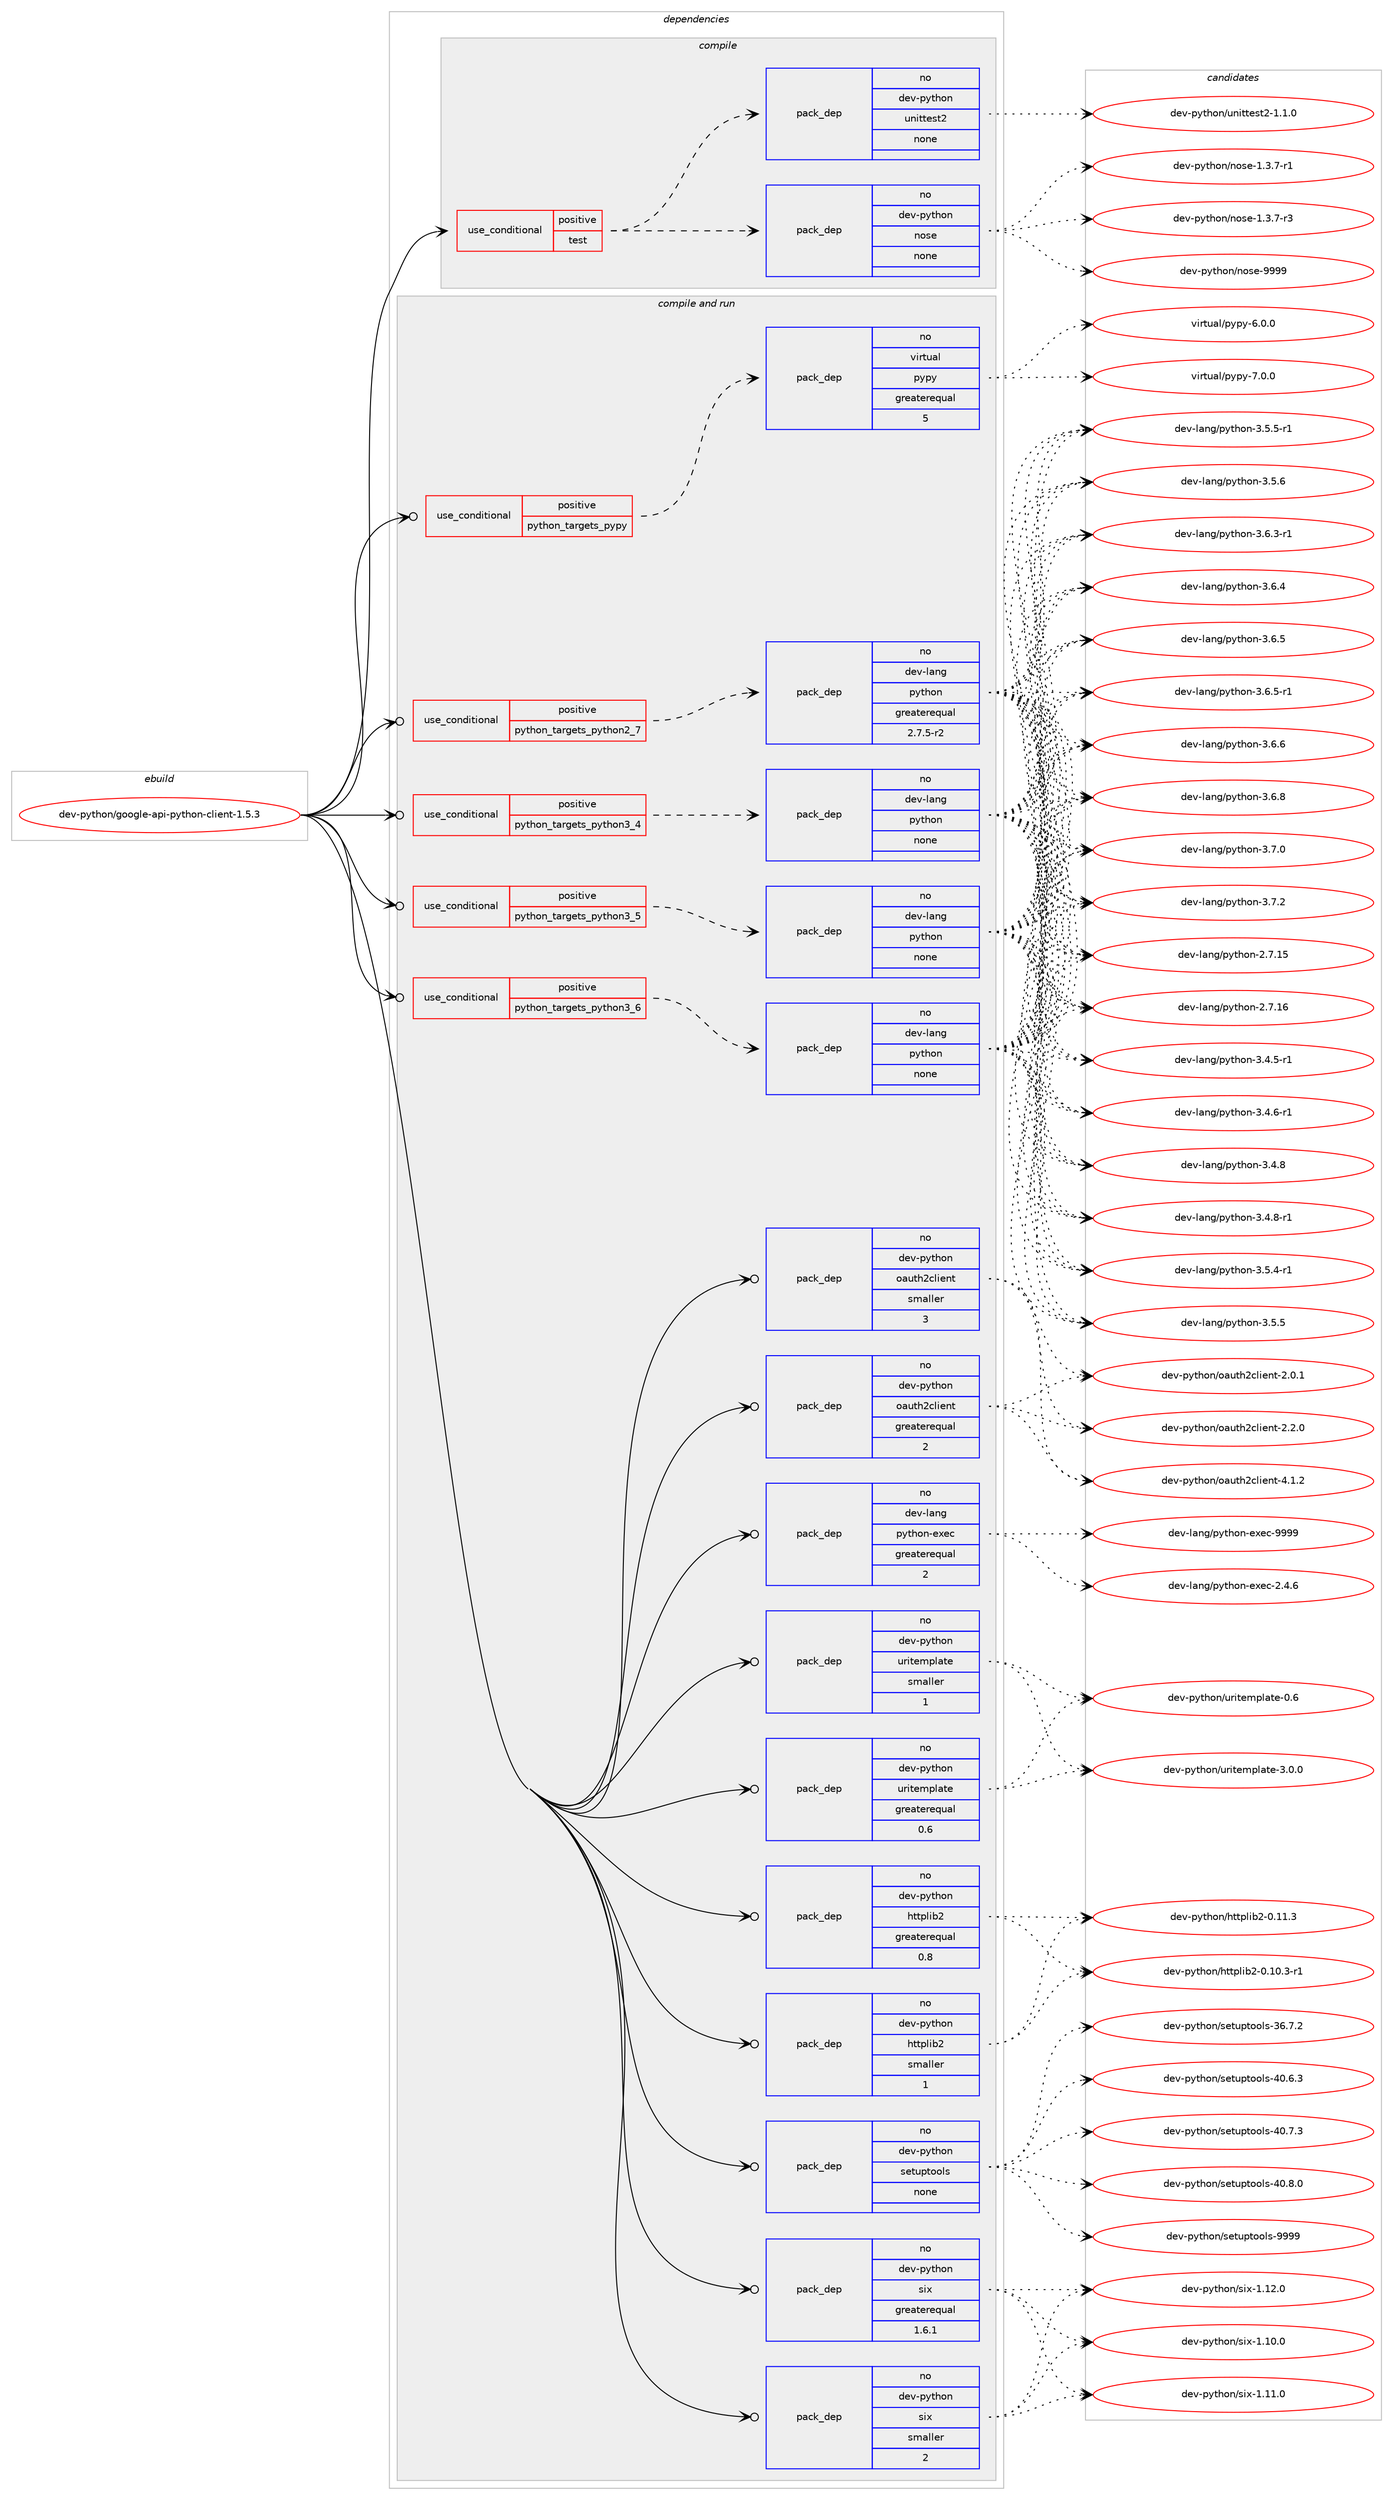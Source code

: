 digraph prolog {

# *************
# Graph options
# *************

newrank=true;
concentrate=true;
compound=true;
graph [rankdir=LR,fontname=Helvetica,fontsize=10,ranksep=1.5];#, ranksep=2.5, nodesep=0.2];
edge  [arrowhead=vee];
node  [fontname=Helvetica,fontsize=10];

# **********
# The ebuild
# **********

subgraph cluster_leftcol {
color=gray;
rank=same;
label=<<i>ebuild</i>>;
id [label="dev-python/google-api-python-client-1.5.3", color=red, width=4, href="../dev-python/google-api-python-client-1.5.3.svg"];
}

# ****************
# The dependencies
# ****************

subgraph cluster_midcol {
color=gray;
label=<<i>dependencies</i>>;
subgraph cluster_compile {
fillcolor="#eeeeee";
style=filled;
label=<<i>compile</i>>;
subgraph cond375052 {
dependency1411587 [label=<<TABLE BORDER="0" CELLBORDER="1" CELLSPACING="0" CELLPADDING="4"><TR><TD ROWSPAN="3" CELLPADDING="10">use_conditional</TD></TR><TR><TD>positive</TD></TR><TR><TD>test</TD></TR></TABLE>>, shape=none, color=red];
subgraph pack1013269 {
dependency1411588 [label=<<TABLE BORDER="0" CELLBORDER="1" CELLSPACING="0" CELLPADDING="4" WIDTH="220"><TR><TD ROWSPAN="6" CELLPADDING="30">pack_dep</TD></TR><TR><TD WIDTH="110">no</TD></TR><TR><TD>dev-python</TD></TR><TR><TD>nose</TD></TR><TR><TD>none</TD></TR><TR><TD></TD></TR></TABLE>>, shape=none, color=blue];
}
dependency1411587:e -> dependency1411588:w [weight=20,style="dashed",arrowhead="vee"];
subgraph pack1013270 {
dependency1411589 [label=<<TABLE BORDER="0" CELLBORDER="1" CELLSPACING="0" CELLPADDING="4" WIDTH="220"><TR><TD ROWSPAN="6" CELLPADDING="30">pack_dep</TD></TR><TR><TD WIDTH="110">no</TD></TR><TR><TD>dev-python</TD></TR><TR><TD>unittest2</TD></TR><TR><TD>none</TD></TR><TR><TD></TD></TR></TABLE>>, shape=none, color=blue];
}
dependency1411587:e -> dependency1411589:w [weight=20,style="dashed",arrowhead="vee"];
}
id:e -> dependency1411587:w [weight=20,style="solid",arrowhead="vee"];
}
subgraph cluster_compileandrun {
fillcolor="#eeeeee";
style=filled;
label=<<i>compile and run</i>>;
subgraph cond375053 {
dependency1411590 [label=<<TABLE BORDER="0" CELLBORDER="1" CELLSPACING="0" CELLPADDING="4"><TR><TD ROWSPAN="3" CELLPADDING="10">use_conditional</TD></TR><TR><TD>positive</TD></TR><TR><TD>python_targets_pypy</TD></TR></TABLE>>, shape=none, color=red];
subgraph pack1013271 {
dependency1411591 [label=<<TABLE BORDER="0" CELLBORDER="1" CELLSPACING="0" CELLPADDING="4" WIDTH="220"><TR><TD ROWSPAN="6" CELLPADDING="30">pack_dep</TD></TR><TR><TD WIDTH="110">no</TD></TR><TR><TD>virtual</TD></TR><TR><TD>pypy</TD></TR><TR><TD>greaterequal</TD></TR><TR><TD>5</TD></TR></TABLE>>, shape=none, color=blue];
}
dependency1411590:e -> dependency1411591:w [weight=20,style="dashed",arrowhead="vee"];
}
id:e -> dependency1411590:w [weight=20,style="solid",arrowhead="odotvee"];
subgraph cond375054 {
dependency1411592 [label=<<TABLE BORDER="0" CELLBORDER="1" CELLSPACING="0" CELLPADDING="4"><TR><TD ROWSPAN="3" CELLPADDING="10">use_conditional</TD></TR><TR><TD>positive</TD></TR><TR><TD>python_targets_python2_7</TD></TR></TABLE>>, shape=none, color=red];
subgraph pack1013272 {
dependency1411593 [label=<<TABLE BORDER="0" CELLBORDER="1" CELLSPACING="0" CELLPADDING="4" WIDTH="220"><TR><TD ROWSPAN="6" CELLPADDING="30">pack_dep</TD></TR><TR><TD WIDTH="110">no</TD></TR><TR><TD>dev-lang</TD></TR><TR><TD>python</TD></TR><TR><TD>greaterequal</TD></TR><TR><TD>2.7.5-r2</TD></TR></TABLE>>, shape=none, color=blue];
}
dependency1411592:e -> dependency1411593:w [weight=20,style="dashed",arrowhead="vee"];
}
id:e -> dependency1411592:w [weight=20,style="solid",arrowhead="odotvee"];
subgraph cond375055 {
dependency1411594 [label=<<TABLE BORDER="0" CELLBORDER="1" CELLSPACING="0" CELLPADDING="4"><TR><TD ROWSPAN="3" CELLPADDING="10">use_conditional</TD></TR><TR><TD>positive</TD></TR><TR><TD>python_targets_python3_4</TD></TR></TABLE>>, shape=none, color=red];
subgraph pack1013273 {
dependency1411595 [label=<<TABLE BORDER="0" CELLBORDER="1" CELLSPACING="0" CELLPADDING="4" WIDTH="220"><TR><TD ROWSPAN="6" CELLPADDING="30">pack_dep</TD></TR><TR><TD WIDTH="110">no</TD></TR><TR><TD>dev-lang</TD></TR><TR><TD>python</TD></TR><TR><TD>none</TD></TR><TR><TD></TD></TR></TABLE>>, shape=none, color=blue];
}
dependency1411594:e -> dependency1411595:w [weight=20,style="dashed",arrowhead="vee"];
}
id:e -> dependency1411594:w [weight=20,style="solid",arrowhead="odotvee"];
subgraph cond375056 {
dependency1411596 [label=<<TABLE BORDER="0" CELLBORDER="1" CELLSPACING="0" CELLPADDING="4"><TR><TD ROWSPAN="3" CELLPADDING="10">use_conditional</TD></TR><TR><TD>positive</TD></TR><TR><TD>python_targets_python3_5</TD></TR></TABLE>>, shape=none, color=red];
subgraph pack1013274 {
dependency1411597 [label=<<TABLE BORDER="0" CELLBORDER="1" CELLSPACING="0" CELLPADDING="4" WIDTH="220"><TR><TD ROWSPAN="6" CELLPADDING="30">pack_dep</TD></TR><TR><TD WIDTH="110">no</TD></TR><TR><TD>dev-lang</TD></TR><TR><TD>python</TD></TR><TR><TD>none</TD></TR><TR><TD></TD></TR></TABLE>>, shape=none, color=blue];
}
dependency1411596:e -> dependency1411597:w [weight=20,style="dashed",arrowhead="vee"];
}
id:e -> dependency1411596:w [weight=20,style="solid",arrowhead="odotvee"];
subgraph cond375057 {
dependency1411598 [label=<<TABLE BORDER="0" CELLBORDER="1" CELLSPACING="0" CELLPADDING="4"><TR><TD ROWSPAN="3" CELLPADDING="10">use_conditional</TD></TR><TR><TD>positive</TD></TR><TR><TD>python_targets_python3_6</TD></TR></TABLE>>, shape=none, color=red];
subgraph pack1013275 {
dependency1411599 [label=<<TABLE BORDER="0" CELLBORDER="1" CELLSPACING="0" CELLPADDING="4" WIDTH="220"><TR><TD ROWSPAN="6" CELLPADDING="30">pack_dep</TD></TR><TR><TD WIDTH="110">no</TD></TR><TR><TD>dev-lang</TD></TR><TR><TD>python</TD></TR><TR><TD>none</TD></TR><TR><TD></TD></TR></TABLE>>, shape=none, color=blue];
}
dependency1411598:e -> dependency1411599:w [weight=20,style="dashed",arrowhead="vee"];
}
id:e -> dependency1411598:w [weight=20,style="solid",arrowhead="odotvee"];
subgraph pack1013276 {
dependency1411600 [label=<<TABLE BORDER="0" CELLBORDER="1" CELLSPACING="0" CELLPADDING="4" WIDTH="220"><TR><TD ROWSPAN="6" CELLPADDING="30">pack_dep</TD></TR><TR><TD WIDTH="110">no</TD></TR><TR><TD>dev-lang</TD></TR><TR><TD>python-exec</TD></TR><TR><TD>greaterequal</TD></TR><TR><TD>2</TD></TR></TABLE>>, shape=none, color=blue];
}
id:e -> dependency1411600:w [weight=20,style="solid",arrowhead="odotvee"];
subgraph pack1013277 {
dependency1411601 [label=<<TABLE BORDER="0" CELLBORDER="1" CELLSPACING="0" CELLPADDING="4" WIDTH="220"><TR><TD ROWSPAN="6" CELLPADDING="30">pack_dep</TD></TR><TR><TD WIDTH="110">no</TD></TR><TR><TD>dev-python</TD></TR><TR><TD>httplib2</TD></TR><TR><TD>greaterequal</TD></TR><TR><TD>0.8</TD></TR></TABLE>>, shape=none, color=blue];
}
id:e -> dependency1411601:w [weight=20,style="solid",arrowhead="odotvee"];
subgraph pack1013278 {
dependency1411602 [label=<<TABLE BORDER="0" CELLBORDER="1" CELLSPACING="0" CELLPADDING="4" WIDTH="220"><TR><TD ROWSPAN="6" CELLPADDING="30">pack_dep</TD></TR><TR><TD WIDTH="110">no</TD></TR><TR><TD>dev-python</TD></TR><TR><TD>httplib2</TD></TR><TR><TD>smaller</TD></TR><TR><TD>1</TD></TR></TABLE>>, shape=none, color=blue];
}
id:e -> dependency1411602:w [weight=20,style="solid",arrowhead="odotvee"];
subgraph pack1013279 {
dependency1411603 [label=<<TABLE BORDER="0" CELLBORDER="1" CELLSPACING="0" CELLPADDING="4" WIDTH="220"><TR><TD ROWSPAN="6" CELLPADDING="30">pack_dep</TD></TR><TR><TD WIDTH="110">no</TD></TR><TR><TD>dev-python</TD></TR><TR><TD>oauth2client</TD></TR><TR><TD>greaterequal</TD></TR><TR><TD>2</TD></TR></TABLE>>, shape=none, color=blue];
}
id:e -> dependency1411603:w [weight=20,style="solid",arrowhead="odotvee"];
subgraph pack1013280 {
dependency1411604 [label=<<TABLE BORDER="0" CELLBORDER="1" CELLSPACING="0" CELLPADDING="4" WIDTH="220"><TR><TD ROWSPAN="6" CELLPADDING="30">pack_dep</TD></TR><TR><TD WIDTH="110">no</TD></TR><TR><TD>dev-python</TD></TR><TR><TD>oauth2client</TD></TR><TR><TD>smaller</TD></TR><TR><TD>3</TD></TR></TABLE>>, shape=none, color=blue];
}
id:e -> dependency1411604:w [weight=20,style="solid",arrowhead="odotvee"];
subgraph pack1013281 {
dependency1411605 [label=<<TABLE BORDER="0" CELLBORDER="1" CELLSPACING="0" CELLPADDING="4" WIDTH="220"><TR><TD ROWSPAN="6" CELLPADDING="30">pack_dep</TD></TR><TR><TD WIDTH="110">no</TD></TR><TR><TD>dev-python</TD></TR><TR><TD>setuptools</TD></TR><TR><TD>none</TD></TR><TR><TD></TD></TR></TABLE>>, shape=none, color=blue];
}
id:e -> dependency1411605:w [weight=20,style="solid",arrowhead="odotvee"];
subgraph pack1013282 {
dependency1411606 [label=<<TABLE BORDER="0" CELLBORDER="1" CELLSPACING="0" CELLPADDING="4" WIDTH="220"><TR><TD ROWSPAN="6" CELLPADDING="30">pack_dep</TD></TR><TR><TD WIDTH="110">no</TD></TR><TR><TD>dev-python</TD></TR><TR><TD>six</TD></TR><TR><TD>greaterequal</TD></TR><TR><TD>1.6.1</TD></TR></TABLE>>, shape=none, color=blue];
}
id:e -> dependency1411606:w [weight=20,style="solid",arrowhead="odotvee"];
subgraph pack1013283 {
dependency1411607 [label=<<TABLE BORDER="0" CELLBORDER="1" CELLSPACING="0" CELLPADDING="4" WIDTH="220"><TR><TD ROWSPAN="6" CELLPADDING="30">pack_dep</TD></TR><TR><TD WIDTH="110">no</TD></TR><TR><TD>dev-python</TD></TR><TR><TD>six</TD></TR><TR><TD>smaller</TD></TR><TR><TD>2</TD></TR></TABLE>>, shape=none, color=blue];
}
id:e -> dependency1411607:w [weight=20,style="solid",arrowhead="odotvee"];
subgraph pack1013284 {
dependency1411608 [label=<<TABLE BORDER="0" CELLBORDER="1" CELLSPACING="0" CELLPADDING="4" WIDTH="220"><TR><TD ROWSPAN="6" CELLPADDING="30">pack_dep</TD></TR><TR><TD WIDTH="110">no</TD></TR><TR><TD>dev-python</TD></TR><TR><TD>uritemplate</TD></TR><TR><TD>greaterequal</TD></TR><TR><TD>0.6</TD></TR></TABLE>>, shape=none, color=blue];
}
id:e -> dependency1411608:w [weight=20,style="solid",arrowhead="odotvee"];
subgraph pack1013285 {
dependency1411609 [label=<<TABLE BORDER="0" CELLBORDER="1" CELLSPACING="0" CELLPADDING="4" WIDTH="220"><TR><TD ROWSPAN="6" CELLPADDING="30">pack_dep</TD></TR><TR><TD WIDTH="110">no</TD></TR><TR><TD>dev-python</TD></TR><TR><TD>uritemplate</TD></TR><TR><TD>smaller</TD></TR><TR><TD>1</TD></TR></TABLE>>, shape=none, color=blue];
}
id:e -> dependency1411609:w [weight=20,style="solid",arrowhead="odotvee"];
}
subgraph cluster_run {
fillcolor="#eeeeee";
style=filled;
label=<<i>run</i>>;
}
}

# **************
# The candidates
# **************

subgraph cluster_choices {
rank=same;
color=gray;
label=<<i>candidates</i>>;

subgraph choice1013269 {
color=black;
nodesep=1;
choice10010111845112121116104111110471101111151014549465146554511449 [label="dev-python/nose-1.3.7-r1", color=red, width=4,href="../dev-python/nose-1.3.7-r1.svg"];
choice10010111845112121116104111110471101111151014549465146554511451 [label="dev-python/nose-1.3.7-r3", color=red, width=4,href="../dev-python/nose-1.3.7-r3.svg"];
choice10010111845112121116104111110471101111151014557575757 [label="dev-python/nose-9999", color=red, width=4,href="../dev-python/nose-9999.svg"];
dependency1411588:e -> choice10010111845112121116104111110471101111151014549465146554511449:w [style=dotted,weight="100"];
dependency1411588:e -> choice10010111845112121116104111110471101111151014549465146554511451:w [style=dotted,weight="100"];
dependency1411588:e -> choice10010111845112121116104111110471101111151014557575757:w [style=dotted,weight="100"];
}
subgraph choice1013270 {
color=black;
nodesep=1;
choice100101118451121211161041111104711711010511611610111511650454946494648 [label="dev-python/unittest2-1.1.0", color=red, width=4,href="../dev-python/unittest2-1.1.0.svg"];
dependency1411589:e -> choice100101118451121211161041111104711711010511611610111511650454946494648:w [style=dotted,weight="100"];
}
subgraph choice1013271 {
color=black;
nodesep=1;
choice1181051141161179710847112121112121455446484648 [label="virtual/pypy-6.0.0", color=red, width=4,href="../virtual/pypy-6.0.0.svg"];
choice1181051141161179710847112121112121455546484648 [label="virtual/pypy-7.0.0", color=red, width=4,href="../virtual/pypy-7.0.0.svg"];
dependency1411591:e -> choice1181051141161179710847112121112121455446484648:w [style=dotted,weight="100"];
dependency1411591:e -> choice1181051141161179710847112121112121455546484648:w [style=dotted,weight="100"];
}
subgraph choice1013272 {
color=black;
nodesep=1;
choice10010111845108971101034711212111610411111045504655464953 [label="dev-lang/python-2.7.15", color=red, width=4,href="../dev-lang/python-2.7.15.svg"];
choice10010111845108971101034711212111610411111045504655464954 [label="dev-lang/python-2.7.16", color=red, width=4,href="../dev-lang/python-2.7.16.svg"];
choice1001011184510897110103471121211161041111104551465246534511449 [label="dev-lang/python-3.4.5-r1", color=red, width=4,href="../dev-lang/python-3.4.5-r1.svg"];
choice1001011184510897110103471121211161041111104551465246544511449 [label="dev-lang/python-3.4.6-r1", color=red, width=4,href="../dev-lang/python-3.4.6-r1.svg"];
choice100101118451089711010347112121116104111110455146524656 [label="dev-lang/python-3.4.8", color=red, width=4,href="../dev-lang/python-3.4.8.svg"];
choice1001011184510897110103471121211161041111104551465246564511449 [label="dev-lang/python-3.4.8-r1", color=red, width=4,href="../dev-lang/python-3.4.8-r1.svg"];
choice1001011184510897110103471121211161041111104551465346524511449 [label="dev-lang/python-3.5.4-r1", color=red, width=4,href="../dev-lang/python-3.5.4-r1.svg"];
choice100101118451089711010347112121116104111110455146534653 [label="dev-lang/python-3.5.5", color=red, width=4,href="../dev-lang/python-3.5.5.svg"];
choice1001011184510897110103471121211161041111104551465346534511449 [label="dev-lang/python-3.5.5-r1", color=red, width=4,href="../dev-lang/python-3.5.5-r1.svg"];
choice100101118451089711010347112121116104111110455146534654 [label="dev-lang/python-3.5.6", color=red, width=4,href="../dev-lang/python-3.5.6.svg"];
choice1001011184510897110103471121211161041111104551465446514511449 [label="dev-lang/python-3.6.3-r1", color=red, width=4,href="../dev-lang/python-3.6.3-r1.svg"];
choice100101118451089711010347112121116104111110455146544652 [label="dev-lang/python-3.6.4", color=red, width=4,href="../dev-lang/python-3.6.4.svg"];
choice100101118451089711010347112121116104111110455146544653 [label="dev-lang/python-3.6.5", color=red, width=4,href="../dev-lang/python-3.6.5.svg"];
choice1001011184510897110103471121211161041111104551465446534511449 [label="dev-lang/python-3.6.5-r1", color=red, width=4,href="../dev-lang/python-3.6.5-r1.svg"];
choice100101118451089711010347112121116104111110455146544654 [label="dev-lang/python-3.6.6", color=red, width=4,href="../dev-lang/python-3.6.6.svg"];
choice100101118451089711010347112121116104111110455146544656 [label="dev-lang/python-3.6.8", color=red, width=4,href="../dev-lang/python-3.6.8.svg"];
choice100101118451089711010347112121116104111110455146554648 [label="dev-lang/python-3.7.0", color=red, width=4,href="../dev-lang/python-3.7.0.svg"];
choice100101118451089711010347112121116104111110455146554650 [label="dev-lang/python-3.7.2", color=red, width=4,href="../dev-lang/python-3.7.2.svg"];
dependency1411593:e -> choice10010111845108971101034711212111610411111045504655464953:w [style=dotted,weight="100"];
dependency1411593:e -> choice10010111845108971101034711212111610411111045504655464954:w [style=dotted,weight="100"];
dependency1411593:e -> choice1001011184510897110103471121211161041111104551465246534511449:w [style=dotted,weight="100"];
dependency1411593:e -> choice1001011184510897110103471121211161041111104551465246544511449:w [style=dotted,weight="100"];
dependency1411593:e -> choice100101118451089711010347112121116104111110455146524656:w [style=dotted,weight="100"];
dependency1411593:e -> choice1001011184510897110103471121211161041111104551465246564511449:w [style=dotted,weight="100"];
dependency1411593:e -> choice1001011184510897110103471121211161041111104551465346524511449:w [style=dotted,weight="100"];
dependency1411593:e -> choice100101118451089711010347112121116104111110455146534653:w [style=dotted,weight="100"];
dependency1411593:e -> choice1001011184510897110103471121211161041111104551465346534511449:w [style=dotted,weight="100"];
dependency1411593:e -> choice100101118451089711010347112121116104111110455146534654:w [style=dotted,weight="100"];
dependency1411593:e -> choice1001011184510897110103471121211161041111104551465446514511449:w [style=dotted,weight="100"];
dependency1411593:e -> choice100101118451089711010347112121116104111110455146544652:w [style=dotted,weight="100"];
dependency1411593:e -> choice100101118451089711010347112121116104111110455146544653:w [style=dotted,weight="100"];
dependency1411593:e -> choice1001011184510897110103471121211161041111104551465446534511449:w [style=dotted,weight="100"];
dependency1411593:e -> choice100101118451089711010347112121116104111110455146544654:w [style=dotted,weight="100"];
dependency1411593:e -> choice100101118451089711010347112121116104111110455146544656:w [style=dotted,weight="100"];
dependency1411593:e -> choice100101118451089711010347112121116104111110455146554648:w [style=dotted,weight="100"];
dependency1411593:e -> choice100101118451089711010347112121116104111110455146554650:w [style=dotted,weight="100"];
}
subgraph choice1013273 {
color=black;
nodesep=1;
choice10010111845108971101034711212111610411111045504655464953 [label="dev-lang/python-2.7.15", color=red, width=4,href="../dev-lang/python-2.7.15.svg"];
choice10010111845108971101034711212111610411111045504655464954 [label="dev-lang/python-2.7.16", color=red, width=4,href="../dev-lang/python-2.7.16.svg"];
choice1001011184510897110103471121211161041111104551465246534511449 [label="dev-lang/python-3.4.5-r1", color=red, width=4,href="../dev-lang/python-3.4.5-r1.svg"];
choice1001011184510897110103471121211161041111104551465246544511449 [label="dev-lang/python-3.4.6-r1", color=red, width=4,href="../dev-lang/python-3.4.6-r1.svg"];
choice100101118451089711010347112121116104111110455146524656 [label="dev-lang/python-3.4.8", color=red, width=4,href="../dev-lang/python-3.4.8.svg"];
choice1001011184510897110103471121211161041111104551465246564511449 [label="dev-lang/python-3.4.8-r1", color=red, width=4,href="../dev-lang/python-3.4.8-r1.svg"];
choice1001011184510897110103471121211161041111104551465346524511449 [label="dev-lang/python-3.5.4-r1", color=red, width=4,href="../dev-lang/python-3.5.4-r1.svg"];
choice100101118451089711010347112121116104111110455146534653 [label="dev-lang/python-3.5.5", color=red, width=4,href="../dev-lang/python-3.5.5.svg"];
choice1001011184510897110103471121211161041111104551465346534511449 [label="dev-lang/python-3.5.5-r1", color=red, width=4,href="../dev-lang/python-3.5.5-r1.svg"];
choice100101118451089711010347112121116104111110455146534654 [label="dev-lang/python-3.5.6", color=red, width=4,href="../dev-lang/python-3.5.6.svg"];
choice1001011184510897110103471121211161041111104551465446514511449 [label="dev-lang/python-3.6.3-r1", color=red, width=4,href="../dev-lang/python-3.6.3-r1.svg"];
choice100101118451089711010347112121116104111110455146544652 [label="dev-lang/python-3.6.4", color=red, width=4,href="../dev-lang/python-3.6.4.svg"];
choice100101118451089711010347112121116104111110455146544653 [label="dev-lang/python-3.6.5", color=red, width=4,href="../dev-lang/python-3.6.5.svg"];
choice1001011184510897110103471121211161041111104551465446534511449 [label="dev-lang/python-3.6.5-r1", color=red, width=4,href="../dev-lang/python-3.6.5-r1.svg"];
choice100101118451089711010347112121116104111110455146544654 [label="dev-lang/python-3.6.6", color=red, width=4,href="../dev-lang/python-3.6.6.svg"];
choice100101118451089711010347112121116104111110455146544656 [label="dev-lang/python-3.6.8", color=red, width=4,href="../dev-lang/python-3.6.8.svg"];
choice100101118451089711010347112121116104111110455146554648 [label="dev-lang/python-3.7.0", color=red, width=4,href="../dev-lang/python-3.7.0.svg"];
choice100101118451089711010347112121116104111110455146554650 [label="dev-lang/python-3.7.2", color=red, width=4,href="../dev-lang/python-3.7.2.svg"];
dependency1411595:e -> choice10010111845108971101034711212111610411111045504655464953:w [style=dotted,weight="100"];
dependency1411595:e -> choice10010111845108971101034711212111610411111045504655464954:w [style=dotted,weight="100"];
dependency1411595:e -> choice1001011184510897110103471121211161041111104551465246534511449:w [style=dotted,weight="100"];
dependency1411595:e -> choice1001011184510897110103471121211161041111104551465246544511449:w [style=dotted,weight="100"];
dependency1411595:e -> choice100101118451089711010347112121116104111110455146524656:w [style=dotted,weight="100"];
dependency1411595:e -> choice1001011184510897110103471121211161041111104551465246564511449:w [style=dotted,weight="100"];
dependency1411595:e -> choice1001011184510897110103471121211161041111104551465346524511449:w [style=dotted,weight="100"];
dependency1411595:e -> choice100101118451089711010347112121116104111110455146534653:w [style=dotted,weight="100"];
dependency1411595:e -> choice1001011184510897110103471121211161041111104551465346534511449:w [style=dotted,weight="100"];
dependency1411595:e -> choice100101118451089711010347112121116104111110455146534654:w [style=dotted,weight="100"];
dependency1411595:e -> choice1001011184510897110103471121211161041111104551465446514511449:w [style=dotted,weight="100"];
dependency1411595:e -> choice100101118451089711010347112121116104111110455146544652:w [style=dotted,weight="100"];
dependency1411595:e -> choice100101118451089711010347112121116104111110455146544653:w [style=dotted,weight="100"];
dependency1411595:e -> choice1001011184510897110103471121211161041111104551465446534511449:w [style=dotted,weight="100"];
dependency1411595:e -> choice100101118451089711010347112121116104111110455146544654:w [style=dotted,weight="100"];
dependency1411595:e -> choice100101118451089711010347112121116104111110455146544656:w [style=dotted,weight="100"];
dependency1411595:e -> choice100101118451089711010347112121116104111110455146554648:w [style=dotted,weight="100"];
dependency1411595:e -> choice100101118451089711010347112121116104111110455146554650:w [style=dotted,weight="100"];
}
subgraph choice1013274 {
color=black;
nodesep=1;
choice10010111845108971101034711212111610411111045504655464953 [label="dev-lang/python-2.7.15", color=red, width=4,href="../dev-lang/python-2.7.15.svg"];
choice10010111845108971101034711212111610411111045504655464954 [label="dev-lang/python-2.7.16", color=red, width=4,href="../dev-lang/python-2.7.16.svg"];
choice1001011184510897110103471121211161041111104551465246534511449 [label="dev-lang/python-3.4.5-r1", color=red, width=4,href="../dev-lang/python-3.4.5-r1.svg"];
choice1001011184510897110103471121211161041111104551465246544511449 [label="dev-lang/python-3.4.6-r1", color=red, width=4,href="../dev-lang/python-3.4.6-r1.svg"];
choice100101118451089711010347112121116104111110455146524656 [label="dev-lang/python-3.4.8", color=red, width=4,href="../dev-lang/python-3.4.8.svg"];
choice1001011184510897110103471121211161041111104551465246564511449 [label="dev-lang/python-3.4.8-r1", color=red, width=4,href="../dev-lang/python-3.4.8-r1.svg"];
choice1001011184510897110103471121211161041111104551465346524511449 [label="dev-lang/python-3.5.4-r1", color=red, width=4,href="../dev-lang/python-3.5.4-r1.svg"];
choice100101118451089711010347112121116104111110455146534653 [label="dev-lang/python-3.5.5", color=red, width=4,href="../dev-lang/python-3.5.5.svg"];
choice1001011184510897110103471121211161041111104551465346534511449 [label="dev-lang/python-3.5.5-r1", color=red, width=4,href="../dev-lang/python-3.5.5-r1.svg"];
choice100101118451089711010347112121116104111110455146534654 [label="dev-lang/python-3.5.6", color=red, width=4,href="../dev-lang/python-3.5.6.svg"];
choice1001011184510897110103471121211161041111104551465446514511449 [label="dev-lang/python-3.6.3-r1", color=red, width=4,href="../dev-lang/python-3.6.3-r1.svg"];
choice100101118451089711010347112121116104111110455146544652 [label="dev-lang/python-3.6.4", color=red, width=4,href="../dev-lang/python-3.6.4.svg"];
choice100101118451089711010347112121116104111110455146544653 [label="dev-lang/python-3.6.5", color=red, width=4,href="../dev-lang/python-3.6.5.svg"];
choice1001011184510897110103471121211161041111104551465446534511449 [label="dev-lang/python-3.6.5-r1", color=red, width=4,href="../dev-lang/python-3.6.5-r1.svg"];
choice100101118451089711010347112121116104111110455146544654 [label="dev-lang/python-3.6.6", color=red, width=4,href="../dev-lang/python-3.6.6.svg"];
choice100101118451089711010347112121116104111110455146544656 [label="dev-lang/python-3.6.8", color=red, width=4,href="../dev-lang/python-3.6.8.svg"];
choice100101118451089711010347112121116104111110455146554648 [label="dev-lang/python-3.7.0", color=red, width=4,href="../dev-lang/python-3.7.0.svg"];
choice100101118451089711010347112121116104111110455146554650 [label="dev-lang/python-3.7.2", color=red, width=4,href="../dev-lang/python-3.7.2.svg"];
dependency1411597:e -> choice10010111845108971101034711212111610411111045504655464953:w [style=dotted,weight="100"];
dependency1411597:e -> choice10010111845108971101034711212111610411111045504655464954:w [style=dotted,weight="100"];
dependency1411597:e -> choice1001011184510897110103471121211161041111104551465246534511449:w [style=dotted,weight="100"];
dependency1411597:e -> choice1001011184510897110103471121211161041111104551465246544511449:w [style=dotted,weight="100"];
dependency1411597:e -> choice100101118451089711010347112121116104111110455146524656:w [style=dotted,weight="100"];
dependency1411597:e -> choice1001011184510897110103471121211161041111104551465246564511449:w [style=dotted,weight="100"];
dependency1411597:e -> choice1001011184510897110103471121211161041111104551465346524511449:w [style=dotted,weight="100"];
dependency1411597:e -> choice100101118451089711010347112121116104111110455146534653:w [style=dotted,weight="100"];
dependency1411597:e -> choice1001011184510897110103471121211161041111104551465346534511449:w [style=dotted,weight="100"];
dependency1411597:e -> choice100101118451089711010347112121116104111110455146534654:w [style=dotted,weight="100"];
dependency1411597:e -> choice1001011184510897110103471121211161041111104551465446514511449:w [style=dotted,weight="100"];
dependency1411597:e -> choice100101118451089711010347112121116104111110455146544652:w [style=dotted,weight="100"];
dependency1411597:e -> choice100101118451089711010347112121116104111110455146544653:w [style=dotted,weight="100"];
dependency1411597:e -> choice1001011184510897110103471121211161041111104551465446534511449:w [style=dotted,weight="100"];
dependency1411597:e -> choice100101118451089711010347112121116104111110455146544654:w [style=dotted,weight="100"];
dependency1411597:e -> choice100101118451089711010347112121116104111110455146544656:w [style=dotted,weight="100"];
dependency1411597:e -> choice100101118451089711010347112121116104111110455146554648:w [style=dotted,weight="100"];
dependency1411597:e -> choice100101118451089711010347112121116104111110455146554650:w [style=dotted,weight="100"];
}
subgraph choice1013275 {
color=black;
nodesep=1;
choice10010111845108971101034711212111610411111045504655464953 [label="dev-lang/python-2.7.15", color=red, width=4,href="../dev-lang/python-2.7.15.svg"];
choice10010111845108971101034711212111610411111045504655464954 [label="dev-lang/python-2.7.16", color=red, width=4,href="../dev-lang/python-2.7.16.svg"];
choice1001011184510897110103471121211161041111104551465246534511449 [label="dev-lang/python-3.4.5-r1", color=red, width=4,href="../dev-lang/python-3.4.5-r1.svg"];
choice1001011184510897110103471121211161041111104551465246544511449 [label="dev-lang/python-3.4.6-r1", color=red, width=4,href="../dev-lang/python-3.4.6-r1.svg"];
choice100101118451089711010347112121116104111110455146524656 [label="dev-lang/python-3.4.8", color=red, width=4,href="../dev-lang/python-3.4.8.svg"];
choice1001011184510897110103471121211161041111104551465246564511449 [label="dev-lang/python-3.4.8-r1", color=red, width=4,href="../dev-lang/python-3.4.8-r1.svg"];
choice1001011184510897110103471121211161041111104551465346524511449 [label="dev-lang/python-3.5.4-r1", color=red, width=4,href="../dev-lang/python-3.5.4-r1.svg"];
choice100101118451089711010347112121116104111110455146534653 [label="dev-lang/python-3.5.5", color=red, width=4,href="../dev-lang/python-3.5.5.svg"];
choice1001011184510897110103471121211161041111104551465346534511449 [label="dev-lang/python-3.5.5-r1", color=red, width=4,href="../dev-lang/python-3.5.5-r1.svg"];
choice100101118451089711010347112121116104111110455146534654 [label="dev-lang/python-3.5.6", color=red, width=4,href="../dev-lang/python-3.5.6.svg"];
choice1001011184510897110103471121211161041111104551465446514511449 [label="dev-lang/python-3.6.3-r1", color=red, width=4,href="../dev-lang/python-3.6.3-r1.svg"];
choice100101118451089711010347112121116104111110455146544652 [label="dev-lang/python-3.6.4", color=red, width=4,href="../dev-lang/python-3.6.4.svg"];
choice100101118451089711010347112121116104111110455146544653 [label="dev-lang/python-3.6.5", color=red, width=4,href="../dev-lang/python-3.6.5.svg"];
choice1001011184510897110103471121211161041111104551465446534511449 [label="dev-lang/python-3.6.5-r1", color=red, width=4,href="../dev-lang/python-3.6.5-r1.svg"];
choice100101118451089711010347112121116104111110455146544654 [label="dev-lang/python-3.6.6", color=red, width=4,href="../dev-lang/python-3.6.6.svg"];
choice100101118451089711010347112121116104111110455146544656 [label="dev-lang/python-3.6.8", color=red, width=4,href="../dev-lang/python-3.6.8.svg"];
choice100101118451089711010347112121116104111110455146554648 [label="dev-lang/python-3.7.0", color=red, width=4,href="../dev-lang/python-3.7.0.svg"];
choice100101118451089711010347112121116104111110455146554650 [label="dev-lang/python-3.7.2", color=red, width=4,href="../dev-lang/python-3.7.2.svg"];
dependency1411599:e -> choice10010111845108971101034711212111610411111045504655464953:w [style=dotted,weight="100"];
dependency1411599:e -> choice10010111845108971101034711212111610411111045504655464954:w [style=dotted,weight="100"];
dependency1411599:e -> choice1001011184510897110103471121211161041111104551465246534511449:w [style=dotted,weight="100"];
dependency1411599:e -> choice1001011184510897110103471121211161041111104551465246544511449:w [style=dotted,weight="100"];
dependency1411599:e -> choice100101118451089711010347112121116104111110455146524656:w [style=dotted,weight="100"];
dependency1411599:e -> choice1001011184510897110103471121211161041111104551465246564511449:w [style=dotted,weight="100"];
dependency1411599:e -> choice1001011184510897110103471121211161041111104551465346524511449:w [style=dotted,weight="100"];
dependency1411599:e -> choice100101118451089711010347112121116104111110455146534653:w [style=dotted,weight="100"];
dependency1411599:e -> choice1001011184510897110103471121211161041111104551465346534511449:w [style=dotted,weight="100"];
dependency1411599:e -> choice100101118451089711010347112121116104111110455146534654:w [style=dotted,weight="100"];
dependency1411599:e -> choice1001011184510897110103471121211161041111104551465446514511449:w [style=dotted,weight="100"];
dependency1411599:e -> choice100101118451089711010347112121116104111110455146544652:w [style=dotted,weight="100"];
dependency1411599:e -> choice100101118451089711010347112121116104111110455146544653:w [style=dotted,weight="100"];
dependency1411599:e -> choice1001011184510897110103471121211161041111104551465446534511449:w [style=dotted,weight="100"];
dependency1411599:e -> choice100101118451089711010347112121116104111110455146544654:w [style=dotted,weight="100"];
dependency1411599:e -> choice100101118451089711010347112121116104111110455146544656:w [style=dotted,weight="100"];
dependency1411599:e -> choice100101118451089711010347112121116104111110455146554648:w [style=dotted,weight="100"];
dependency1411599:e -> choice100101118451089711010347112121116104111110455146554650:w [style=dotted,weight="100"];
}
subgraph choice1013276 {
color=black;
nodesep=1;
choice1001011184510897110103471121211161041111104510112010199455046524654 [label="dev-lang/python-exec-2.4.6", color=red, width=4,href="../dev-lang/python-exec-2.4.6.svg"];
choice10010111845108971101034711212111610411111045101120101994557575757 [label="dev-lang/python-exec-9999", color=red, width=4,href="../dev-lang/python-exec-9999.svg"];
dependency1411600:e -> choice1001011184510897110103471121211161041111104510112010199455046524654:w [style=dotted,weight="100"];
dependency1411600:e -> choice10010111845108971101034711212111610411111045101120101994557575757:w [style=dotted,weight="100"];
}
subgraph choice1013277 {
color=black;
nodesep=1;
choice10010111845112121116104111110471041161161121081059850454846494846514511449 [label="dev-python/httplib2-0.10.3-r1", color=red, width=4,href="../dev-python/httplib2-0.10.3-r1.svg"];
choice1001011184511212111610411111047104116116112108105985045484649494651 [label="dev-python/httplib2-0.11.3", color=red, width=4,href="../dev-python/httplib2-0.11.3.svg"];
dependency1411601:e -> choice10010111845112121116104111110471041161161121081059850454846494846514511449:w [style=dotted,weight="100"];
dependency1411601:e -> choice1001011184511212111610411111047104116116112108105985045484649494651:w [style=dotted,weight="100"];
}
subgraph choice1013278 {
color=black;
nodesep=1;
choice10010111845112121116104111110471041161161121081059850454846494846514511449 [label="dev-python/httplib2-0.10.3-r1", color=red, width=4,href="../dev-python/httplib2-0.10.3-r1.svg"];
choice1001011184511212111610411111047104116116112108105985045484649494651 [label="dev-python/httplib2-0.11.3", color=red, width=4,href="../dev-python/httplib2-0.11.3.svg"];
dependency1411602:e -> choice10010111845112121116104111110471041161161121081059850454846494846514511449:w [style=dotted,weight="100"];
dependency1411602:e -> choice1001011184511212111610411111047104116116112108105985045484649494651:w [style=dotted,weight="100"];
}
subgraph choice1013279 {
color=black;
nodesep=1;
choice1001011184511212111610411111047111971171161045099108105101110116455046484649 [label="dev-python/oauth2client-2.0.1", color=red, width=4,href="../dev-python/oauth2client-2.0.1.svg"];
choice1001011184511212111610411111047111971171161045099108105101110116455046504648 [label="dev-python/oauth2client-2.2.0", color=red, width=4,href="../dev-python/oauth2client-2.2.0.svg"];
choice1001011184511212111610411111047111971171161045099108105101110116455246494650 [label="dev-python/oauth2client-4.1.2", color=red, width=4,href="../dev-python/oauth2client-4.1.2.svg"];
dependency1411603:e -> choice1001011184511212111610411111047111971171161045099108105101110116455046484649:w [style=dotted,weight="100"];
dependency1411603:e -> choice1001011184511212111610411111047111971171161045099108105101110116455046504648:w [style=dotted,weight="100"];
dependency1411603:e -> choice1001011184511212111610411111047111971171161045099108105101110116455246494650:w [style=dotted,weight="100"];
}
subgraph choice1013280 {
color=black;
nodesep=1;
choice1001011184511212111610411111047111971171161045099108105101110116455046484649 [label="dev-python/oauth2client-2.0.1", color=red, width=4,href="../dev-python/oauth2client-2.0.1.svg"];
choice1001011184511212111610411111047111971171161045099108105101110116455046504648 [label="dev-python/oauth2client-2.2.0", color=red, width=4,href="../dev-python/oauth2client-2.2.0.svg"];
choice1001011184511212111610411111047111971171161045099108105101110116455246494650 [label="dev-python/oauth2client-4.1.2", color=red, width=4,href="../dev-python/oauth2client-4.1.2.svg"];
dependency1411604:e -> choice1001011184511212111610411111047111971171161045099108105101110116455046484649:w [style=dotted,weight="100"];
dependency1411604:e -> choice1001011184511212111610411111047111971171161045099108105101110116455046504648:w [style=dotted,weight="100"];
dependency1411604:e -> choice1001011184511212111610411111047111971171161045099108105101110116455246494650:w [style=dotted,weight="100"];
}
subgraph choice1013281 {
color=black;
nodesep=1;
choice100101118451121211161041111104711510111611711211611111110811545515446554650 [label="dev-python/setuptools-36.7.2", color=red, width=4,href="../dev-python/setuptools-36.7.2.svg"];
choice100101118451121211161041111104711510111611711211611111110811545524846544651 [label="dev-python/setuptools-40.6.3", color=red, width=4,href="../dev-python/setuptools-40.6.3.svg"];
choice100101118451121211161041111104711510111611711211611111110811545524846554651 [label="dev-python/setuptools-40.7.3", color=red, width=4,href="../dev-python/setuptools-40.7.3.svg"];
choice100101118451121211161041111104711510111611711211611111110811545524846564648 [label="dev-python/setuptools-40.8.0", color=red, width=4,href="../dev-python/setuptools-40.8.0.svg"];
choice10010111845112121116104111110471151011161171121161111111081154557575757 [label="dev-python/setuptools-9999", color=red, width=4,href="../dev-python/setuptools-9999.svg"];
dependency1411605:e -> choice100101118451121211161041111104711510111611711211611111110811545515446554650:w [style=dotted,weight="100"];
dependency1411605:e -> choice100101118451121211161041111104711510111611711211611111110811545524846544651:w [style=dotted,weight="100"];
dependency1411605:e -> choice100101118451121211161041111104711510111611711211611111110811545524846554651:w [style=dotted,weight="100"];
dependency1411605:e -> choice100101118451121211161041111104711510111611711211611111110811545524846564648:w [style=dotted,weight="100"];
dependency1411605:e -> choice10010111845112121116104111110471151011161171121161111111081154557575757:w [style=dotted,weight="100"];
}
subgraph choice1013282 {
color=black;
nodesep=1;
choice100101118451121211161041111104711510512045494649484648 [label="dev-python/six-1.10.0", color=red, width=4,href="../dev-python/six-1.10.0.svg"];
choice100101118451121211161041111104711510512045494649494648 [label="dev-python/six-1.11.0", color=red, width=4,href="../dev-python/six-1.11.0.svg"];
choice100101118451121211161041111104711510512045494649504648 [label="dev-python/six-1.12.0", color=red, width=4,href="../dev-python/six-1.12.0.svg"];
dependency1411606:e -> choice100101118451121211161041111104711510512045494649484648:w [style=dotted,weight="100"];
dependency1411606:e -> choice100101118451121211161041111104711510512045494649494648:w [style=dotted,weight="100"];
dependency1411606:e -> choice100101118451121211161041111104711510512045494649504648:w [style=dotted,weight="100"];
}
subgraph choice1013283 {
color=black;
nodesep=1;
choice100101118451121211161041111104711510512045494649484648 [label="dev-python/six-1.10.0", color=red, width=4,href="../dev-python/six-1.10.0.svg"];
choice100101118451121211161041111104711510512045494649494648 [label="dev-python/six-1.11.0", color=red, width=4,href="../dev-python/six-1.11.0.svg"];
choice100101118451121211161041111104711510512045494649504648 [label="dev-python/six-1.12.0", color=red, width=4,href="../dev-python/six-1.12.0.svg"];
dependency1411607:e -> choice100101118451121211161041111104711510512045494649484648:w [style=dotted,weight="100"];
dependency1411607:e -> choice100101118451121211161041111104711510512045494649494648:w [style=dotted,weight="100"];
dependency1411607:e -> choice100101118451121211161041111104711510512045494649504648:w [style=dotted,weight="100"];
}
subgraph choice1013284 {
color=black;
nodesep=1;
choice10010111845112121116104111110471171141051161011091121089711610145484654 [label="dev-python/uritemplate-0.6", color=red, width=4,href="../dev-python/uritemplate-0.6.svg"];
choice100101118451121211161041111104711711410511610110911210897116101455146484648 [label="dev-python/uritemplate-3.0.0", color=red, width=4,href="../dev-python/uritemplate-3.0.0.svg"];
dependency1411608:e -> choice10010111845112121116104111110471171141051161011091121089711610145484654:w [style=dotted,weight="100"];
dependency1411608:e -> choice100101118451121211161041111104711711410511610110911210897116101455146484648:w [style=dotted,weight="100"];
}
subgraph choice1013285 {
color=black;
nodesep=1;
choice10010111845112121116104111110471171141051161011091121089711610145484654 [label="dev-python/uritemplate-0.6", color=red, width=4,href="../dev-python/uritemplate-0.6.svg"];
choice100101118451121211161041111104711711410511610110911210897116101455146484648 [label="dev-python/uritemplate-3.0.0", color=red, width=4,href="../dev-python/uritemplate-3.0.0.svg"];
dependency1411609:e -> choice10010111845112121116104111110471171141051161011091121089711610145484654:w [style=dotted,weight="100"];
dependency1411609:e -> choice100101118451121211161041111104711711410511610110911210897116101455146484648:w [style=dotted,weight="100"];
}
}

}

